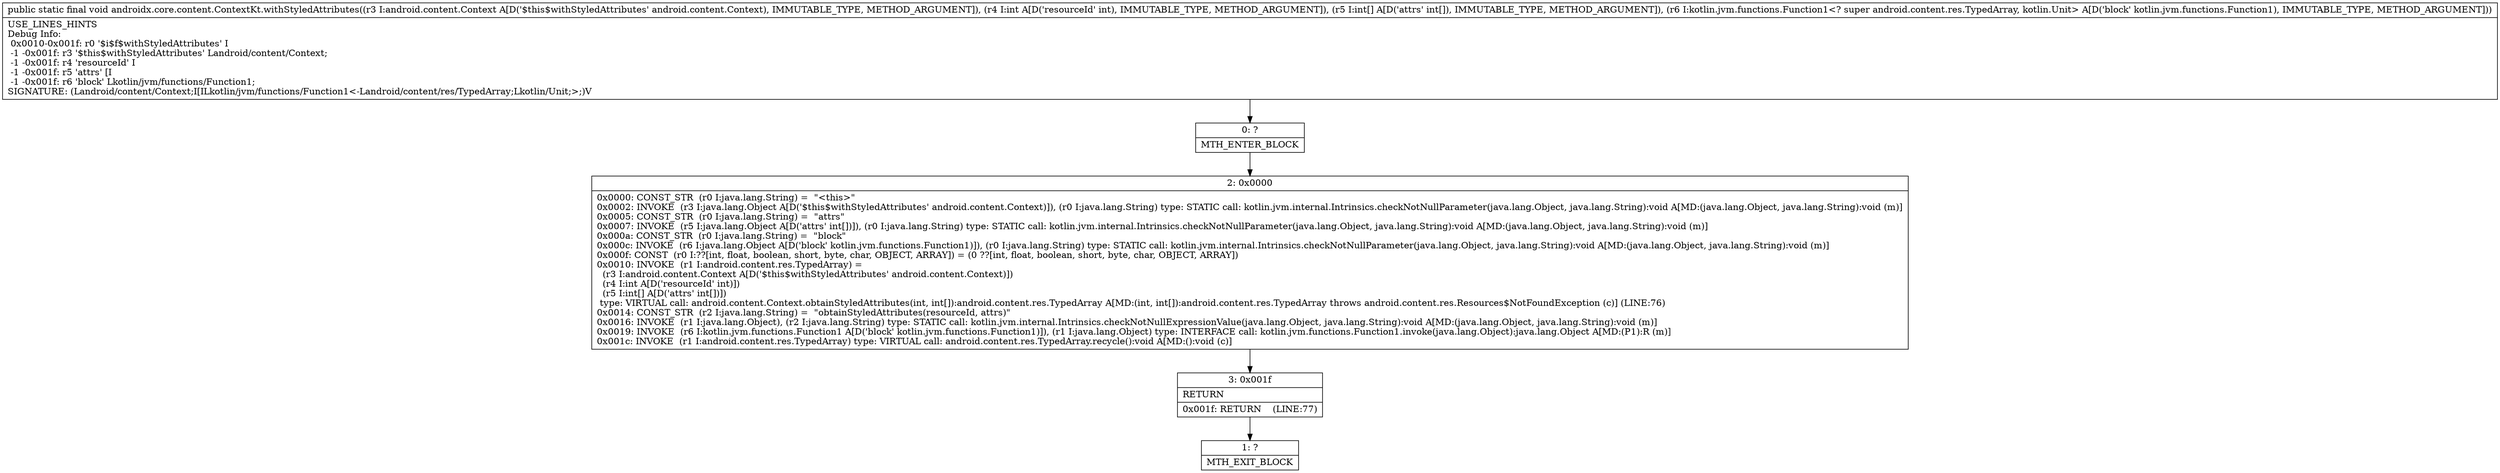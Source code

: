 digraph "CFG forandroidx.core.content.ContextKt.withStyledAttributes(Landroid\/content\/Context;I[ILkotlin\/jvm\/functions\/Function1;)V" {
Node_0 [shape=record,label="{0\:\ ?|MTH_ENTER_BLOCK\l}"];
Node_2 [shape=record,label="{2\:\ 0x0000|0x0000: CONST_STR  (r0 I:java.lang.String) =  \"\<this\>\" \l0x0002: INVOKE  (r3 I:java.lang.Object A[D('$this$withStyledAttributes' android.content.Context)]), (r0 I:java.lang.String) type: STATIC call: kotlin.jvm.internal.Intrinsics.checkNotNullParameter(java.lang.Object, java.lang.String):void A[MD:(java.lang.Object, java.lang.String):void (m)]\l0x0005: CONST_STR  (r0 I:java.lang.String) =  \"attrs\" \l0x0007: INVOKE  (r5 I:java.lang.Object A[D('attrs' int[])]), (r0 I:java.lang.String) type: STATIC call: kotlin.jvm.internal.Intrinsics.checkNotNullParameter(java.lang.Object, java.lang.String):void A[MD:(java.lang.Object, java.lang.String):void (m)]\l0x000a: CONST_STR  (r0 I:java.lang.String) =  \"block\" \l0x000c: INVOKE  (r6 I:java.lang.Object A[D('block' kotlin.jvm.functions.Function1)]), (r0 I:java.lang.String) type: STATIC call: kotlin.jvm.internal.Intrinsics.checkNotNullParameter(java.lang.Object, java.lang.String):void A[MD:(java.lang.Object, java.lang.String):void (m)]\l0x000f: CONST  (r0 I:??[int, float, boolean, short, byte, char, OBJECT, ARRAY]) = (0 ??[int, float, boolean, short, byte, char, OBJECT, ARRAY]) \l0x0010: INVOKE  (r1 I:android.content.res.TypedArray) = \l  (r3 I:android.content.Context A[D('$this$withStyledAttributes' android.content.Context)])\l  (r4 I:int A[D('resourceId' int)])\l  (r5 I:int[] A[D('attrs' int[])])\l type: VIRTUAL call: android.content.Context.obtainStyledAttributes(int, int[]):android.content.res.TypedArray A[MD:(int, int[]):android.content.res.TypedArray throws android.content.res.Resources$NotFoundException (c)] (LINE:76)\l0x0014: CONST_STR  (r2 I:java.lang.String) =  \"obtainStyledAttributes(resourceId, attrs)\" \l0x0016: INVOKE  (r1 I:java.lang.Object), (r2 I:java.lang.String) type: STATIC call: kotlin.jvm.internal.Intrinsics.checkNotNullExpressionValue(java.lang.Object, java.lang.String):void A[MD:(java.lang.Object, java.lang.String):void (m)]\l0x0019: INVOKE  (r6 I:kotlin.jvm.functions.Function1 A[D('block' kotlin.jvm.functions.Function1)]), (r1 I:java.lang.Object) type: INTERFACE call: kotlin.jvm.functions.Function1.invoke(java.lang.Object):java.lang.Object A[MD:(P1):R (m)]\l0x001c: INVOKE  (r1 I:android.content.res.TypedArray) type: VIRTUAL call: android.content.res.TypedArray.recycle():void A[MD:():void (c)]\l}"];
Node_3 [shape=record,label="{3\:\ 0x001f|RETURN\l|0x001f: RETURN    (LINE:77)\l}"];
Node_1 [shape=record,label="{1\:\ ?|MTH_EXIT_BLOCK\l}"];
MethodNode[shape=record,label="{public static final void androidx.core.content.ContextKt.withStyledAttributes((r3 I:android.content.Context A[D('$this$withStyledAttributes' android.content.Context), IMMUTABLE_TYPE, METHOD_ARGUMENT]), (r4 I:int A[D('resourceId' int), IMMUTABLE_TYPE, METHOD_ARGUMENT]), (r5 I:int[] A[D('attrs' int[]), IMMUTABLE_TYPE, METHOD_ARGUMENT]), (r6 I:kotlin.jvm.functions.Function1\<? super android.content.res.TypedArray, kotlin.Unit\> A[D('block' kotlin.jvm.functions.Function1), IMMUTABLE_TYPE, METHOD_ARGUMENT]))  | USE_LINES_HINTS\lDebug Info:\l  0x0010\-0x001f: r0 '$i$f$withStyledAttributes' I\l  \-1 \-0x001f: r3 '$this$withStyledAttributes' Landroid\/content\/Context;\l  \-1 \-0x001f: r4 'resourceId' I\l  \-1 \-0x001f: r5 'attrs' [I\l  \-1 \-0x001f: r6 'block' Lkotlin\/jvm\/functions\/Function1;\lSIGNATURE: (Landroid\/content\/Context;I[ILkotlin\/jvm\/functions\/Function1\<\-Landroid\/content\/res\/TypedArray;Lkotlin\/Unit;\>;)V\l}"];
MethodNode -> Node_0;Node_0 -> Node_2;
Node_2 -> Node_3;
Node_3 -> Node_1;
}

